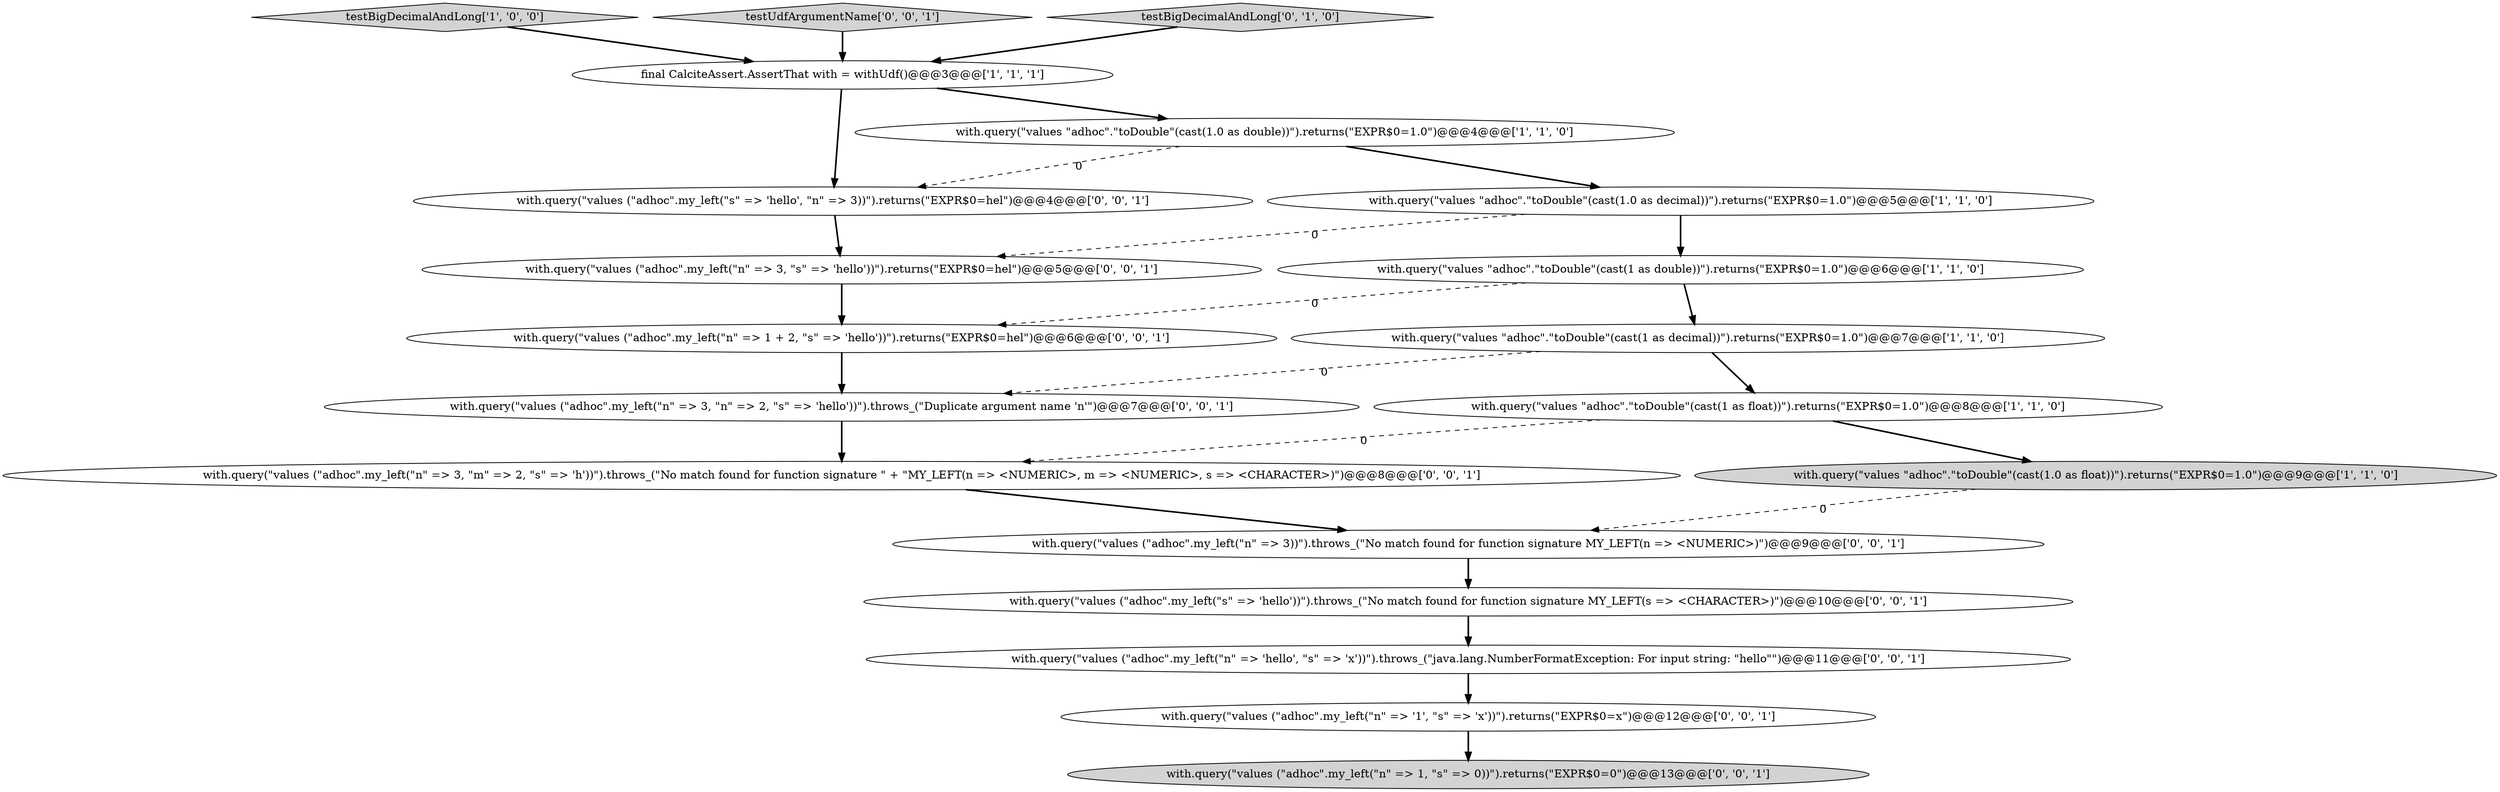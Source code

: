 digraph {
6 [style = filled, label = "with.query(\"values \"adhoc\".\"toDouble\"(cast(1 as double))\").returns(\"EXPR$0=1.0\")@@@6@@@['1', '1', '0']", fillcolor = white, shape = ellipse image = "AAA0AAABBB1BBB"];
14 [style = filled, label = "with.query(\"values (\"adhoc\".my_left(\"n\" => '1', \"s\" => 'x'))\").returns(\"EXPR$0=x\")@@@12@@@['0', '0', '1']", fillcolor = white, shape = ellipse image = "AAA0AAABBB3BBB"];
0 [style = filled, label = "with.query(\"values \"adhoc\".\"toDouble\"(cast(1 as decimal))\").returns(\"EXPR$0=1.0\")@@@7@@@['1', '1', '0']", fillcolor = white, shape = ellipse image = "AAA0AAABBB1BBB"];
4 [style = filled, label = "with.query(\"values \"adhoc\".\"toDouble\"(cast(1.0 as float))\").returns(\"EXPR$0=1.0\")@@@9@@@['1', '1', '0']", fillcolor = lightgray, shape = ellipse image = "AAA0AAABBB1BBB"];
13 [style = filled, label = "with.query(\"values (\"adhoc\".my_left(\"n\" => 3, \"m\" => 2, \"s\" => 'h'))\").throws_(\"No match found for function signature \" + \"MY_LEFT(n => <NUMERIC>, m => <NUMERIC>, s => <CHARACTER>)\")@@@8@@@['0', '0', '1']", fillcolor = white, shape = ellipse image = "AAA0AAABBB3BBB"];
2 [style = filled, label = "final CalciteAssert.AssertThat with = withUdf()@@@3@@@['1', '1', '1']", fillcolor = white, shape = ellipse image = "AAA0AAABBB1BBB"];
15 [style = filled, label = "with.query(\"values (\"adhoc\".my_left(\"n\" => 3, \"n\" => 2, \"s\" => 'hello'))\").throws_(\"Duplicate argument name 'n'\")@@@7@@@['0', '0', '1']", fillcolor = white, shape = ellipse image = "AAA0AAABBB3BBB"];
17 [style = filled, label = "with.query(\"values (\"adhoc\".my_left(\"n\" => 3, \"s\" => 'hello'))\").returns(\"EXPR$0=hel\")@@@5@@@['0', '0', '1']", fillcolor = white, shape = ellipse image = "AAA0AAABBB3BBB"];
12 [style = filled, label = "with.query(\"values (\"adhoc\".my_left(\"n\" => 1 + 2, \"s\" => 'hello'))\").returns(\"EXPR$0=hel\")@@@6@@@['0', '0', '1']", fillcolor = white, shape = ellipse image = "AAA0AAABBB3BBB"];
1 [style = filled, label = "with.query(\"values \"adhoc\".\"toDouble\"(cast(1 as float))\").returns(\"EXPR$0=1.0\")@@@8@@@['1', '1', '0']", fillcolor = white, shape = ellipse image = "AAA0AAABBB1BBB"];
18 [style = filled, label = "with.query(\"values (\"adhoc\".my_left(\"s\" => 'hello', \"n\" => 3))\").returns(\"EXPR$0=hel\")@@@4@@@['0', '0', '1']", fillcolor = white, shape = ellipse image = "AAA0AAABBB3BBB"];
7 [style = filled, label = "testBigDecimalAndLong['1', '0', '0']", fillcolor = lightgray, shape = diamond image = "AAA0AAABBB1BBB"];
10 [style = filled, label = "with.query(\"values (\"adhoc\".my_left(\"n\" => 1, \"s\" => 0))\").returns(\"EXPR$0=0\")@@@13@@@['0', '0', '1']", fillcolor = lightgray, shape = ellipse image = "AAA0AAABBB3BBB"];
11 [style = filled, label = "testUdfArgumentName['0', '0', '1']", fillcolor = lightgray, shape = diamond image = "AAA0AAABBB3BBB"];
19 [style = filled, label = "with.query(\"values (\"adhoc\".my_left(\"n\" => 'hello', \"s\" => 'x'))\").throws_(\"java.lang.NumberFormatException: For input string: \"hello\"\")@@@11@@@['0', '0', '1']", fillcolor = white, shape = ellipse image = "AAA0AAABBB3BBB"];
8 [style = filled, label = "testBigDecimalAndLong['0', '1', '0']", fillcolor = lightgray, shape = diamond image = "AAA0AAABBB2BBB"];
16 [style = filled, label = "with.query(\"values (\"adhoc\".my_left(\"s\" => 'hello'))\").throws_(\"No match found for function signature MY_LEFT(s => <CHARACTER>)\")@@@10@@@['0', '0', '1']", fillcolor = white, shape = ellipse image = "AAA0AAABBB3BBB"];
5 [style = filled, label = "with.query(\"values \"adhoc\".\"toDouble\"(cast(1.0 as decimal))\").returns(\"EXPR$0=1.0\")@@@5@@@['1', '1', '0']", fillcolor = white, shape = ellipse image = "AAA0AAABBB1BBB"];
3 [style = filled, label = "with.query(\"values \"adhoc\".\"toDouble\"(cast(1.0 as double))\").returns(\"EXPR$0=1.0\")@@@4@@@['1', '1', '0']", fillcolor = white, shape = ellipse image = "AAA0AAABBB1BBB"];
9 [style = filled, label = "with.query(\"values (\"adhoc\".my_left(\"n\" => 3))\").throws_(\"No match found for function signature MY_LEFT(n => <NUMERIC>)\")@@@9@@@['0', '0', '1']", fillcolor = white, shape = ellipse image = "AAA0AAABBB3BBB"];
4->9 [style = dashed, label="0"];
12->15 [style = bold, label=""];
9->16 [style = bold, label=""];
16->19 [style = bold, label=""];
6->0 [style = bold, label=""];
17->12 [style = bold, label=""];
3->5 [style = bold, label=""];
0->1 [style = bold, label=""];
11->2 [style = bold, label=""];
1->13 [style = dashed, label="0"];
2->3 [style = bold, label=""];
6->12 [style = dashed, label="0"];
8->2 [style = bold, label=""];
2->18 [style = bold, label=""];
15->13 [style = bold, label=""];
1->4 [style = bold, label=""];
3->18 [style = dashed, label="0"];
18->17 [style = bold, label=""];
19->14 [style = bold, label=""];
13->9 [style = bold, label=""];
0->15 [style = dashed, label="0"];
14->10 [style = bold, label=""];
5->17 [style = dashed, label="0"];
5->6 [style = bold, label=""];
7->2 [style = bold, label=""];
}
